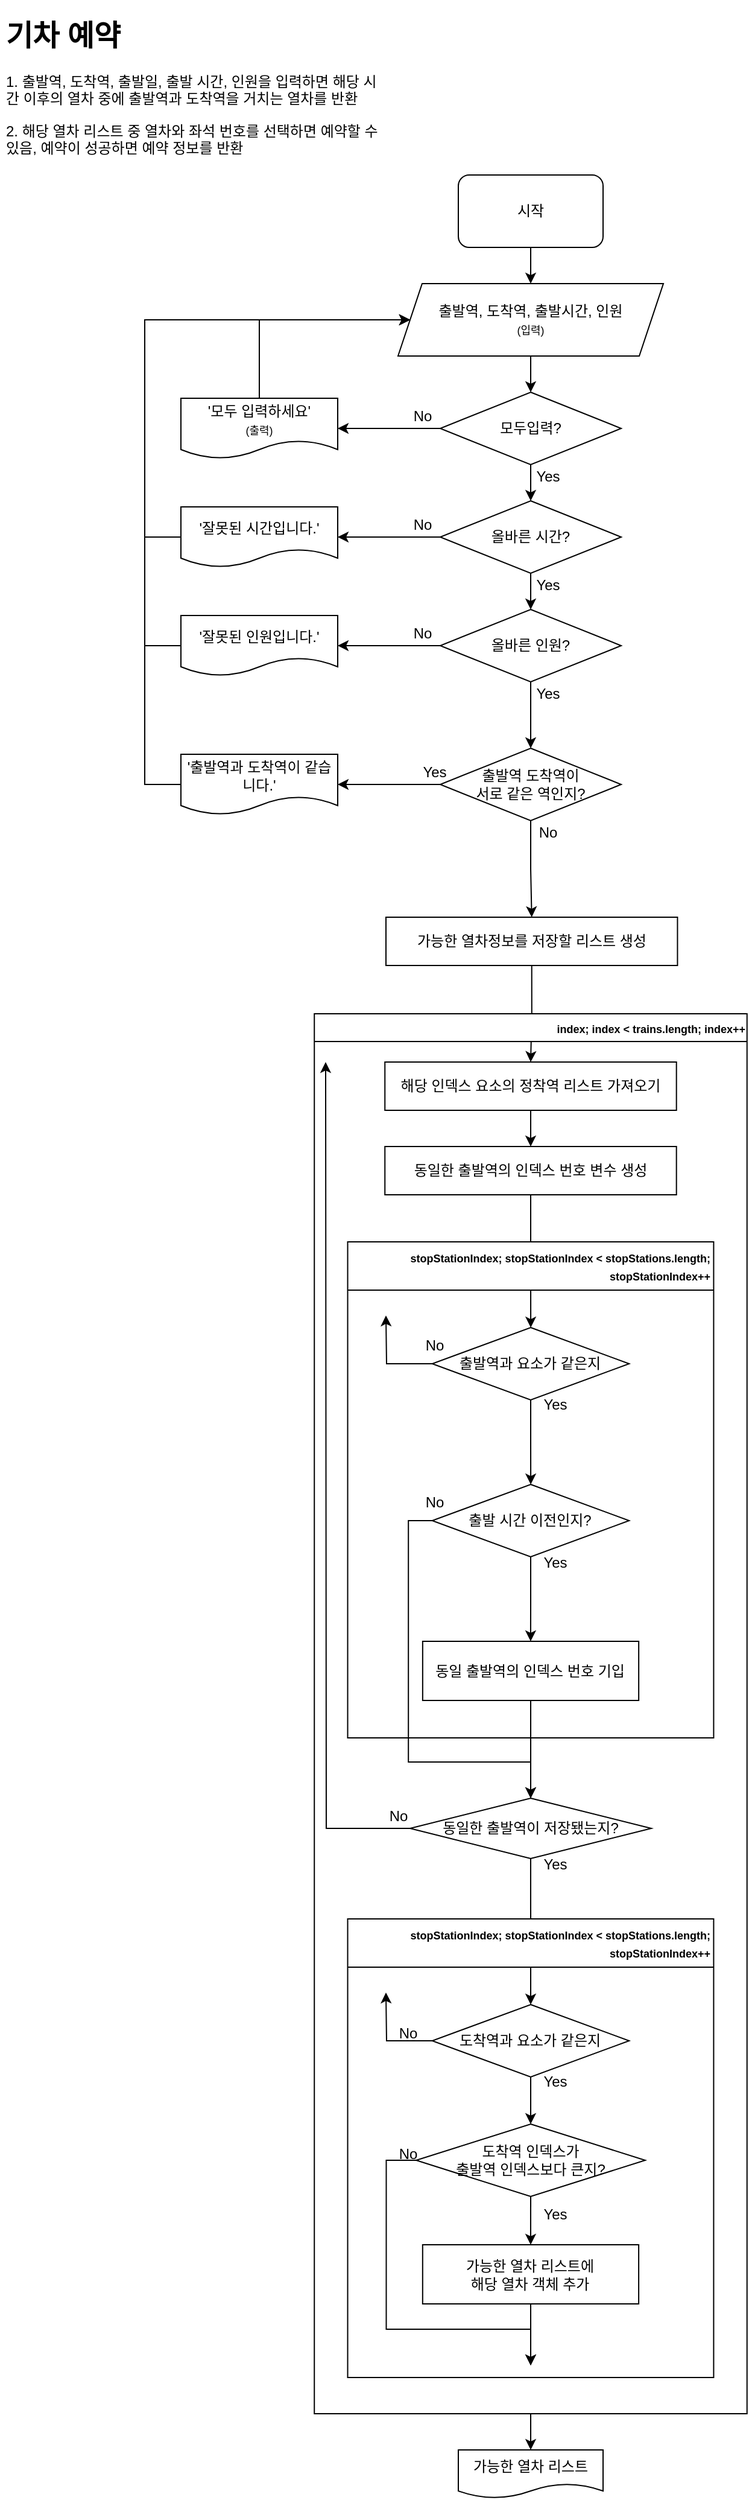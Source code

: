 <mxfile version="21.0.6" type="device"><diagram name="페이지-1" id="JL9LpnAPmojBypNv689l"><mxGraphModel dx="875" dy="478" grid="1" gridSize="10" guides="1" tooltips="1" connect="1" arrows="1" fold="1" page="1" pageScale="1" pageWidth="827" pageHeight="1169" math="0" shadow="0"><root><mxCell id="0"/><mxCell id="1" parent="0"/><mxCell id="W6Fw_XXUEUgdtwbVexgn-1" value="&lt;h1&gt;기차 예약&lt;/h1&gt;&lt;p&gt;1. 출발역, 도착역, 출발일, 출발 시간, 인원을 입력하면&lt;span style=&quot;background-color: initial;&quot;&gt;&amp;nbsp;해당 시간 이후의 열차 중에 출발역과 도착역을 거치는 열차를 반환&amp;nbsp;&lt;/span&gt;&lt;/p&gt;&lt;p&gt;&lt;span style=&quot;background-color: initial;&quot;&gt;2. 해당 열차 리스트 중 열차와 좌석 번호를 선택하면 예약할 수 있음, 예약이 성공하면 예약 정보를 반환&lt;/span&gt;&lt;/p&gt;" style="text;html=1;strokeColor=none;fillColor=none;spacing=5;spacingTop=-20;whiteSpace=wrap;overflow=hidden;rounded=0;" parent="1" vertex="1"><mxGeometry x="50" y="30" width="320" height="140" as="geometry"/></mxCell><mxCell id="n6GaSqYI5XCUVlARB3l3-5" style="edgeStyle=orthogonalEdgeStyle;rounded=0;orthogonalLoop=1;jettySize=auto;html=1;exitX=0.5;exitY=1;exitDx=0;exitDy=0;entryX=0.5;entryY=0;entryDx=0;entryDy=0;" edge="1" parent="1" source="n6GaSqYI5XCUVlARB3l3-1" target="n6GaSqYI5XCUVlARB3l3-2"><mxGeometry relative="1" as="geometry"/></mxCell><mxCell id="n6GaSqYI5XCUVlARB3l3-1" value="시작" style="rounded=1;whiteSpace=wrap;html=1;" vertex="1" parent="1"><mxGeometry x="430" y="165" width="120" height="60" as="geometry"/></mxCell><mxCell id="n6GaSqYI5XCUVlARB3l3-6" style="edgeStyle=orthogonalEdgeStyle;rounded=0;orthogonalLoop=1;jettySize=auto;html=1;exitX=0.5;exitY=1;exitDx=0;exitDy=0;entryX=0.5;entryY=0;entryDx=0;entryDy=0;" edge="1" parent="1" source="n6GaSqYI5XCUVlARB3l3-2" target="n6GaSqYI5XCUVlARB3l3-3"><mxGeometry relative="1" as="geometry"/></mxCell><mxCell id="n6GaSqYI5XCUVlARB3l3-2" value="출발역, 도착역, 출발시간, 인원&lt;br&gt;&lt;font style=&quot;font-size: 9px;&quot;&gt;(입력)&lt;/font&gt;" style="shape=parallelogram;perimeter=parallelogramPerimeter;whiteSpace=wrap;html=1;fixedSize=1;" vertex="1" parent="1"><mxGeometry x="380" y="255" width="220" height="60" as="geometry"/></mxCell><mxCell id="n6GaSqYI5XCUVlARB3l3-9" style="edgeStyle=orthogonalEdgeStyle;rounded=0;orthogonalLoop=1;jettySize=auto;html=1;exitX=0;exitY=0.5;exitDx=0;exitDy=0;entryX=1;entryY=0.5;entryDx=0;entryDy=0;" edge="1" parent="1" source="n6GaSqYI5XCUVlARB3l3-3" target="n6GaSqYI5XCUVlARB3l3-7"><mxGeometry relative="1" as="geometry"/></mxCell><mxCell id="n6GaSqYI5XCUVlARB3l3-17" style="edgeStyle=orthogonalEdgeStyle;rounded=0;orthogonalLoop=1;jettySize=auto;html=1;exitX=0.5;exitY=1;exitDx=0;exitDy=0;entryX=0.5;entryY=0;entryDx=0;entryDy=0;" edge="1" parent="1" source="n6GaSqYI5XCUVlARB3l3-3" target="n6GaSqYI5XCUVlARB3l3-13"><mxGeometry relative="1" as="geometry"/></mxCell><mxCell id="n6GaSqYI5XCUVlARB3l3-3" value="모두입력?" style="rhombus;whiteSpace=wrap;html=1;" vertex="1" parent="1"><mxGeometry x="415" y="345" width="150" height="60" as="geometry"/></mxCell><mxCell id="n6GaSqYI5XCUVlARB3l3-8" style="edgeStyle=orthogonalEdgeStyle;rounded=0;orthogonalLoop=1;jettySize=auto;html=1;exitX=0.5;exitY=0;exitDx=0;exitDy=0;entryX=0;entryY=0.5;entryDx=0;entryDy=0;" edge="1" parent="1" source="n6GaSqYI5XCUVlARB3l3-7" target="n6GaSqYI5XCUVlARB3l3-2"><mxGeometry relative="1" as="geometry"><Array as="points"><mxPoint x="265" y="285"/></Array></mxGeometry></mxCell><mxCell id="n6GaSqYI5XCUVlARB3l3-7" value="'모두 입력하세요'&lt;br&gt;&lt;font style=&quot;font-size: 9px;&quot;&gt;(출력)&lt;/font&gt;" style="shape=document;whiteSpace=wrap;html=1;boundedLbl=1;" vertex="1" parent="1"><mxGeometry x="200" y="350" width="130" height="50" as="geometry"/></mxCell><mxCell id="n6GaSqYI5XCUVlARB3l3-11" value="No" style="text;html=1;align=center;verticalAlign=middle;resizable=0;points=[];autosize=1;strokeColor=none;fillColor=none;" vertex="1" parent="1"><mxGeometry x="380" y="350" width="40" height="30" as="geometry"/></mxCell><mxCell id="n6GaSqYI5XCUVlARB3l3-15" style="edgeStyle=orthogonalEdgeStyle;rounded=0;orthogonalLoop=1;jettySize=auto;html=1;exitX=0;exitY=0.5;exitDx=0;exitDy=0;entryX=1;entryY=0.5;entryDx=0;entryDy=0;" edge="1" parent="1" source="n6GaSqYI5XCUVlARB3l3-13" target="n6GaSqYI5XCUVlARB3l3-14"><mxGeometry relative="1" as="geometry"/></mxCell><mxCell id="n6GaSqYI5XCUVlARB3l3-22" value="" style="edgeStyle=orthogonalEdgeStyle;rounded=0;orthogonalLoop=1;jettySize=auto;html=1;" edge="1" parent="1" source="n6GaSqYI5XCUVlARB3l3-13" target="n6GaSqYI5XCUVlARB3l3-21"><mxGeometry relative="1" as="geometry"/></mxCell><mxCell id="n6GaSqYI5XCUVlARB3l3-13" value="올바른 시간?" style="rhombus;whiteSpace=wrap;html=1;" vertex="1" parent="1"><mxGeometry x="415" y="435" width="150" height="60" as="geometry"/></mxCell><mxCell id="n6GaSqYI5XCUVlARB3l3-16" style="edgeStyle=orthogonalEdgeStyle;rounded=0;orthogonalLoop=1;jettySize=auto;html=1;exitX=0;exitY=0.5;exitDx=0;exitDy=0;entryX=0;entryY=0.5;entryDx=0;entryDy=0;" edge="1" parent="1" source="n6GaSqYI5XCUVlARB3l3-14" target="n6GaSqYI5XCUVlARB3l3-2"><mxGeometry relative="1" as="geometry"><Array as="points"><mxPoint x="170" y="465"/><mxPoint x="170" y="285"/></Array></mxGeometry></mxCell><mxCell id="n6GaSqYI5XCUVlARB3l3-14" value="'잘못된 시간입니다.'" style="shape=document;whiteSpace=wrap;html=1;boundedLbl=1;" vertex="1" parent="1"><mxGeometry x="200" y="440" width="130" height="50" as="geometry"/></mxCell><mxCell id="n6GaSqYI5XCUVlARB3l3-18" value="No" style="text;html=1;align=center;verticalAlign=middle;resizable=0;points=[];autosize=1;strokeColor=none;fillColor=none;" vertex="1" parent="1"><mxGeometry x="380" y="440" width="40" height="30" as="geometry"/></mxCell><mxCell id="n6GaSqYI5XCUVlARB3l3-19" value="Yes" style="text;html=1;align=center;verticalAlign=middle;resizable=0;points=[];autosize=1;strokeColor=none;fillColor=none;" vertex="1" parent="1"><mxGeometry x="484" y="400" width="40" height="30" as="geometry"/></mxCell><mxCell id="n6GaSqYI5XCUVlARB3l3-20" value="Yes" style="text;html=1;align=center;verticalAlign=middle;resizable=0;points=[];autosize=1;strokeColor=none;fillColor=none;" vertex="1" parent="1"><mxGeometry x="484" y="490" width="40" height="30" as="geometry"/></mxCell><mxCell id="n6GaSqYI5XCUVlARB3l3-24" style="edgeStyle=orthogonalEdgeStyle;rounded=0;orthogonalLoop=1;jettySize=auto;html=1;exitX=0;exitY=0.5;exitDx=0;exitDy=0;entryX=1;entryY=0.5;entryDx=0;entryDy=0;" edge="1" parent="1" source="n6GaSqYI5XCUVlARB3l3-21" target="n6GaSqYI5XCUVlARB3l3-23"><mxGeometry relative="1" as="geometry"/></mxCell><mxCell id="n6GaSqYI5XCUVlARB3l3-71" style="edgeStyle=orthogonalEdgeStyle;rounded=0;orthogonalLoop=1;jettySize=auto;html=1;exitX=0.5;exitY=1;exitDx=0;exitDy=0;" edge="1" parent="1" source="n6GaSqYI5XCUVlARB3l3-21" target="n6GaSqYI5XCUVlARB3l3-70"><mxGeometry relative="1" as="geometry"/></mxCell><mxCell id="n6GaSqYI5XCUVlARB3l3-21" value="올바른 인원?" style="rhombus;whiteSpace=wrap;html=1;" vertex="1" parent="1"><mxGeometry x="415" y="525" width="150" height="60" as="geometry"/></mxCell><mxCell id="n6GaSqYI5XCUVlARB3l3-26" style="edgeStyle=orthogonalEdgeStyle;rounded=0;orthogonalLoop=1;jettySize=auto;html=1;exitX=0;exitY=0.5;exitDx=0;exitDy=0;entryX=0;entryY=0.5;entryDx=0;entryDy=0;" edge="1" parent="1" source="n6GaSqYI5XCUVlARB3l3-23" target="n6GaSqYI5XCUVlARB3l3-2"><mxGeometry relative="1" as="geometry"><Array as="points"><mxPoint x="170" y="555"/><mxPoint x="170" y="285"/></Array></mxGeometry></mxCell><mxCell id="n6GaSqYI5XCUVlARB3l3-23" value="'잘못된 인원입니다.'" style="shape=document;whiteSpace=wrap;html=1;boundedLbl=1;" vertex="1" parent="1"><mxGeometry x="200" y="530" width="130" height="50" as="geometry"/></mxCell><mxCell id="n6GaSqYI5XCUVlARB3l3-25" value="No" style="text;html=1;align=center;verticalAlign=middle;resizable=0;points=[];autosize=1;strokeColor=none;fillColor=none;" vertex="1" parent="1"><mxGeometry x="380" y="530" width="40" height="30" as="geometry"/></mxCell><mxCell id="n6GaSqYI5XCUVlARB3l3-29" value="Yes" style="text;html=1;align=center;verticalAlign=middle;resizable=0;points=[];autosize=1;strokeColor=none;fillColor=none;" vertex="1" parent="1"><mxGeometry x="484" y="580" width="40" height="30" as="geometry"/></mxCell><mxCell id="n6GaSqYI5XCUVlARB3l3-45" style="edgeStyle=orthogonalEdgeStyle;rounded=0;orthogonalLoop=1;jettySize=auto;html=1;exitX=0.5;exitY=1;exitDx=0;exitDy=0;entryX=0.5;entryY=0;entryDx=0;entryDy=0;" edge="1" parent="1" source="n6GaSqYI5XCUVlARB3l3-30" target="n6GaSqYI5XCUVlARB3l3-39"><mxGeometry relative="1" as="geometry"/></mxCell><mxCell id="n6GaSqYI5XCUVlARB3l3-30" value="&lt;font style=&quot;font-size: 12px;&quot;&gt;가능한 열차정보를 저장할 리스트 생성&lt;/font&gt;" style="rounded=0;whiteSpace=wrap;html=1;" vertex="1" parent="1"><mxGeometry x="370" y="780" width="241.71" height="40" as="geometry"/></mxCell><mxCell id="n6GaSqYI5XCUVlARB3l3-92" style="edgeStyle=orthogonalEdgeStyle;rounded=0;orthogonalLoop=1;jettySize=auto;html=1;exitX=0.5;exitY=1;exitDx=0;exitDy=0;" edge="1" parent="1" source="n6GaSqYI5XCUVlARB3l3-27" target="n6GaSqYI5XCUVlARB3l3-65"><mxGeometry relative="1" as="geometry"/></mxCell><mxCell id="n6GaSqYI5XCUVlARB3l3-27" value="&lt;font style=&quot;font-size: 9px;&quot;&gt;&lt;span style=&quot;white-space: pre;&quot;&gt;&#9;&lt;/span&gt;&lt;span style=&quot;white-space: pre;&quot;&gt;&#9;&lt;/span&gt;index; index &amp;lt; trains.length; index++&lt;/font&gt;" style="swimlane;whiteSpace=wrap;html=1;align=right;" vertex="1" parent="1"><mxGeometry x="310.62" y="860" width="358.75" height="1160" as="geometry"/></mxCell><mxCell id="n6GaSqYI5XCUVlARB3l3-46" style="edgeStyle=orthogonalEdgeStyle;rounded=0;orthogonalLoop=1;jettySize=auto;html=1;exitX=0.5;exitY=1;exitDx=0;exitDy=0;entryX=0.5;entryY=0;entryDx=0;entryDy=0;" edge="1" parent="n6GaSqYI5XCUVlARB3l3-27" source="n6GaSqYI5XCUVlARB3l3-39" target="n6GaSqYI5XCUVlARB3l3-40"><mxGeometry relative="1" as="geometry"/></mxCell><mxCell id="n6GaSqYI5XCUVlARB3l3-39" value="&lt;font style=&quot;font-size: 12px;&quot;&gt;해당 인덱스 요소의 정착역 리스트 가져오기&lt;/font&gt;" style="rounded=0;whiteSpace=wrap;html=1;" vertex="1" parent="n6GaSqYI5XCUVlARB3l3-27"><mxGeometry x="58.51" y="40" width="241.71" height="40" as="geometry"/></mxCell><mxCell id="n6GaSqYI5XCUVlARB3l3-47" style="edgeStyle=orthogonalEdgeStyle;rounded=0;orthogonalLoop=1;jettySize=auto;html=1;exitX=0.5;exitY=1;exitDx=0;exitDy=0;" edge="1" parent="n6GaSqYI5XCUVlARB3l3-27" source="n6GaSqYI5XCUVlARB3l3-40" target="n6GaSqYI5XCUVlARB3l3-41"><mxGeometry relative="1" as="geometry"/></mxCell><mxCell id="n6GaSqYI5XCUVlARB3l3-40" value="동일한 출발역의 인덱스 번호 변수 생성" style="rounded=0;whiteSpace=wrap;html=1;" vertex="1" parent="n6GaSqYI5XCUVlARB3l3-27"><mxGeometry x="58.51" y="110" width="241.71" height="40" as="geometry"/></mxCell><mxCell id="n6GaSqYI5XCUVlARB3l3-31" value="&lt;div style=&quot;&quot;&gt;&lt;span style=&quot;font-size: 9px; background-color: initial;&quot;&gt;stopStationIndex; stopStationIndex &amp;lt; stopStations.length; stopStationIndex++&lt;/span&gt;&lt;/div&gt;" style="swimlane;whiteSpace=wrap;html=1;startSize=40;align=right;" vertex="1" parent="n6GaSqYI5XCUVlARB3l3-27"><mxGeometry x="27.64" y="189" width="303.44" height="411" as="geometry"/></mxCell><mxCell id="n6GaSqYI5XCUVlARB3l3-44" style="edgeStyle=orthogonalEdgeStyle;rounded=0;orthogonalLoop=1;jettySize=auto;html=1;exitX=0;exitY=0.5;exitDx=0;exitDy=0;" edge="1" parent="n6GaSqYI5XCUVlARB3l3-31" source="n6GaSqYI5XCUVlARB3l3-41"><mxGeometry relative="1" as="geometry"><mxPoint x="31.73" y="61" as="targetPoint"/></mxGeometry></mxCell><mxCell id="n6GaSqYI5XCUVlARB3l3-78" style="edgeStyle=orthogonalEdgeStyle;rounded=0;orthogonalLoop=1;jettySize=auto;html=1;exitX=0.5;exitY=1;exitDx=0;exitDy=0;" edge="1" parent="n6GaSqYI5XCUVlARB3l3-31" source="n6GaSqYI5XCUVlARB3l3-41" target="n6GaSqYI5XCUVlARB3l3-67"><mxGeometry relative="1" as="geometry"/></mxCell><mxCell id="n6GaSqYI5XCUVlARB3l3-41" value="출발역과 요소가 같은지" style="rhombus;whiteSpace=wrap;html=1;" vertex="1" parent="n6GaSqYI5XCUVlARB3l3-31"><mxGeometry x="70.1" y="71" width="163.27" height="60" as="geometry"/></mxCell><mxCell id="n6GaSqYI5XCUVlARB3l3-82" style="edgeStyle=orthogonalEdgeStyle;rounded=0;orthogonalLoop=1;jettySize=auto;html=1;exitX=0.5;exitY=1;exitDx=0;exitDy=0;" edge="1" parent="n6GaSqYI5XCUVlARB3l3-31" source="n6GaSqYI5XCUVlARB3l3-42"><mxGeometry relative="1" as="geometry"><mxPoint x="151.74" y="461" as="targetPoint"/></mxGeometry></mxCell><mxCell id="n6GaSqYI5XCUVlARB3l3-42" value="동일 출발역의 인덱스 번호 기입" style="rounded=0;whiteSpace=wrap;html=1;" vertex="1" parent="n6GaSqYI5XCUVlARB3l3-31"><mxGeometry x="62.17" y="331" width="179.14" height="49" as="geometry"/></mxCell><mxCell id="n6GaSqYI5XCUVlARB3l3-79" style="edgeStyle=orthogonalEdgeStyle;rounded=0;orthogonalLoop=1;jettySize=auto;html=1;exitX=0.5;exitY=1;exitDx=0;exitDy=0;" edge="1" parent="n6GaSqYI5XCUVlARB3l3-31" source="n6GaSqYI5XCUVlARB3l3-67" target="n6GaSqYI5XCUVlARB3l3-42"><mxGeometry relative="1" as="geometry"/></mxCell><mxCell id="n6GaSqYI5XCUVlARB3l3-67" value="출발 시간 이전인지?" style="rhombus;whiteSpace=wrap;html=1;" vertex="1" parent="n6GaSqYI5XCUVlARB3l3-31"><mxGeometry x="70.09" y="201" width="163.27" height="60" as="geometry"/></mxCell><mxCell id="n6GaSqYI5XCUVlARB3l3-80" value="No" style="text;html=1;align=center;verticalAlign=middle;resizable=0;points=[];autosize=1;strokeColor=none;fillColor=none;" vertex="1" parent="n6GaSqYI5XCUVlARB3l3-31"><mxGeometry x="51.74" y="71" width="40" height="30" as="geometry"/></mxCell><mxCell id="n6GaSqYI5XCUVlARB3l3-81" value="No" style="text;html=1;align=center;verticalAlign=middle;resizable=0;points=[];autosize=1;strokeColor=none;fillColor=none;" vertex="1" parent="n6GaSqYI5XCUVlARB3l3-31"><mxGeometry x="51.74" y="201" width="40" height="30" as="geometry"/></mxCell><mxCell id="n6GaSqYI5XCUVlARB3l3-83" value="Yes" style="text;html=1;align=center;verticalAlign=middle;resizable=0;points=[];autosize=1;strokeColor=none;fillColor=none;" vertex="1" parent="n6GaSqYI5XCUVlARB3l3-31"><mxGeometry x="151.74" y="120" width="40" height="30" as="geometry"/></mxCell><mxCell id="n6GaSqYI5XCUVlARB3l3-84" value="Yes" style="text;html=1;align=center;verticalAlign=middle;resizable=0;points=[];autosize=1;strokeColor=none;fillColor=none;" vertex="1" parent="n6GaSqYI5XCUVlARB3l3-31"><mxGeometry x="151.74" y="251" width="40" height="30" as="geometry"/></mxCell><mxCell id="n6GaSqYI5XCUVlARB3l3-49" style="edgeStyle=orthogonalEdgeStyle;rounded=0;orthogonalLoop=1;jettySize=auto;html=1;" edge="1" parent="n6GaSqYI5XCUVlARB3l3-27" source="n6GaSqYI5XCUVlARB3l3-48"><mxGeometry relative="1" as="geometry"><mxPoint x="9.37" y="40" as="targetPoint"/></mxGeometry></mxCell><mxCell id="n6GaSqYI5XCUVlARB3l3-87" style="edgeStyle=orthogonalEdgeStyle;rounded=0;orthogonalLoop=1;jettySize=auto;html=1;exitX=0.5;exitY=1;exitDx=0;exitDy=0;entryX=0.5;entryY=0;entryDx=0;entryDy=0;" edge="1" parent="n6GaSqYI5XCUVlARB3l3-27" source="n6GaSqYI5XCUVlARB3l3-48" target="n6GaSqYI5XCUVlARB3l3-54"><mxGeometry relative="1" as="geometry"/></mxCell><mxCell id="n6GaSqYI5XCUVlARB3l3-48" value="동일한 출발역이 저장됐는지?" style="rhombus;whiteSpace=wrap;html=1;" vertex="1" parent="n6GaSqYI5XCUVlARB3l3-27"><mxGeometry x="79.36" y="650" width="200" height="50" as="geometry"/></mxCell><mxCell id="n6GaSqYI5XCUVlARB3l3-51" value="&lt;div style=&quot;&quot;&gt;&lt;span style=&quot;font-size: 9px; background-color: initial;&quot;&gt;stopStationIndex; stopStationIndex &amp;lt; stopStations.length; stopStationIndex++&lt;/span&gt;&lt;/div&gt;" style="swimlane;whiteSpace=wrap;html=1;startSize=40;align=right;" vertex="1" parent="n6GaSqYI5XCUVlARB3l3-27"><mxGeometry x="27.64" y="750" width="303.44" height="380" as="geometry"/></mxCell><mxCell id="n6GaSqYI5XCUVlARB3l3-53" style="edgeStyle=orthogonalEdgeStyle;rounded=0;orthogonalLoop=1;jettySize=auto;html=1;exitX=0;exitY=0.5;exitDx=0;exitDy=0;" edge="1" parent="n6GaSqYI5XCUVlARB3l3-51" source="n6GaSqYI5XCUVlARB3l3-54"><mxGeometry relative="1" as="geometry"><mxPoint x="31.73" y="61" as="targetPoint"/></mxGeometry></mxCell><mxCell id="n6GaSqYI5XCUVlARB3l3-58" style="edgeStyle=orthogonalEdgeStyle;rounded=0;orthogonalLoop=1;jettySize=auto;html=1;exitX=0.5;exitY=1;exitDx=0;exitDy=0;entryX=0.5;entryY=0;entryDx=0;entryDy=0;" edge="1" parent="n6GaSqYI5XCUVlARB3l3-51" source="n6GaSqYI5XCUVlARB3l3-54" target="n6GaSqYI5XCUVlARB3l3-56"><mxGeometry relative="1" as="geometry"/></mxCell><mxCell id="n6GaSqYI5XCUVlARB3l3-54" value="도착역과 요소가 같은지" style="rhombus;whiteSpace=wrap;html=1;" vertex="1" parent="n6GaSqYI5XCUVlARB3l3-51"><mxGeometry x="70.1" y="71" width="163.27" height="60" as="geometry"/></mxCell><mxCell id="n6GaSqYI5XCUVlARB3l3-57" style="edgeStyle=orthogonalEdgeStyle;rounded=0;orthogonalLoop=1;jettySize=auto;html=1;exitX=0;exitY=0.5;exitDx=0;exitDy=0;" edge="1" parent="n6GaSqYI5XCUVlARB3l3-51" source="n6GaSqYI5XCUVlARB3l3-56"><mxGeometry relative="1" as="geometry"><mxPoint x="151.74" y="370" as="targetPoint"/><Array as="points"><mxPoint x="32" y="200"/><mxPoint x="32" y="340"/><mxPoint x="152" y="340"/></Array></mxGeometry></mxCell><mxCell id="n6GaSqYI5XCUVlARB3l3-61" style="edgeStyle=orthogonalEdgeStyle;rounded=0;orthogonalLoop=1;jettySize=auto;html=1;exitX=0.5;exitY=1;exitDx=0;exitDy=0;entryX=0.5;entryY=0;entryDx=0;entryDy=0;" edge="1" parent="n6GaSqYI5XCUVlARB3l3-51" source="n6GaSqYI5XCUVlARB3l3-56" target="n6GaSqYI5XCUVlARB3l3-59"><mxGeometry relative="1" as="geometry"/></mxCell><mxCell id="n6GaSqYI5XCUVlARB3l3-56" value="도착역 인덱스가 &lt;br&gt;출발역 인덱스보다 큰지?" style="rhombus;whiteSpace=wrap;html=1;" vertex="1" parent="n6GaSqYI5XCUVlARB3l3-51"><mxGeometry x="56.78" y="170" width="189.9" height="60" as="geometry"/></mxCell><mxCell id="n6GaSqYI5XCUVlARB3l3-95" style="edgeStyle=orthogonalEdgeStyle;rounded=0;orthogonalLoop=1;jettySize=auto;html=1;exitX=0.5;exitY=1;exitDx=0;exitDy=0;" edge="1" parent="n6GaSqYI5XCUVlARB3l3-51" source="n6GaSqYI5XCUVlARB3l3-59"><mxGeometry relative="1" as="geometry"><mxPoint x="151.74" y="370" as="targetPoint"/></mxGeometry></mxCell><mxCell id="n6GaSqYI5XCUVlARB3l3-59" value="가능한 열차 리스트에&lt;br&gt;해당 열차 객체 추가" style="rounded=0;whiteSpace=wrap;html=1;" vertex="1" parent="n6GaSqYI5XCUVlARB3l3-51"><mxGeometry x="62.15" y="270" width="179.14" height="49" as="geometry"/></mxCell><mxCell id="n6GaSqYI5XCUVlARB3l3-88" value="Yes" style="text;html=1;align=center;verticalAlign=middle;resizable=0;points=[];autosize=1;strokeColor=none;fillColor=none;" vertex="1" parent="n6GaSqYI5XCUVlARB3l3-51"><mxGeometry x="151.74" y="120" width="40" height="30" as="geometry"/></mxCell><mxCell id="n6GaSqYI5XCUVlARB3l3-89" value="No" style="text;html=1;align=center;verticalAlign=middle;resizable=0;points=[];autosize=1;strokeColor=none;fillColor=none;" vertex="1" parent="n6GaSqYI5XCUVlARB3l3-51"><mxGeometry x="30.1" y="80" width="40" height="30" as="geometry"/></mxCell><mxCell id="n6GaSqYI5XCUVlARB3l3-93" value="Yes" style="text;html=1;align=center;verticalAlign=middle;resizable=0;points=[];autosize=1;strokeColor=none;fillColor=none;" vertex="1" parent="n6GaSqYI5XCUVlARB3l3-51"><mxGeometry x="151.74" y="230" width="40" height="30" as="geometry"/></mxCell><mxCell id="n6GaSqYI5XCUVlARB3l3-94" value="No" style="text;html=1;align=center;verticalAlign=middle;resizable=0;points=[];autosize=1;strokeColor=none;fillColor=none;" vertex="1" parent="n6GaSqYI5XCUVlARB3l3-51"><mxGeometry x="30.1" y="180" width="40" height="30" as="geometry"/></mxCell><mxCell id="n6GaSqYI5XCUVlARB3l3-69" style="edgeStyle=orthogonalEdgeStyle;rounded=0;orthogonalLoop=1;jettySize=auto;html=1;exitX=0;exitY=0.5;exitDx=0;exitDy=0;entryX=0.5;entryY=0;entryDx=0;entryDy=0;" edge="1" parent="n6GaSqYI5XCUVlARB3l3-27" source="n6GaSqYI5XCUVlARB3l3-67" target="n6GaSqYI5XCUVlARB3l3-48"><mxGeometry relative="1" as="geometry"><Array as="points"><mxPoint x="78" y="420"/><mxPoint x="78" y="620"/><mxPoint x="179" y="620"/></Array></mxGeometry></mxCell><mxCell id="n6GaSqYI5XCUVlARB3l3-85" value="Yes" style="text;html=1;align=center;verticalAlign=middle;resizable=0;points=[];autosize=1;strokeColor=none;fillColor=none;" vertex="1" parent="n6GaSqYI5XCUVlARB3l3-27"><mxGeometry x="179.38" y="690" width="40" height="30" as="geometry"/></mxCell><mxCell id="n6GaSqYI5XCUVlARB3l3-86" value="No" style="text;html=1;align=center;verticalAlign=middle;resizable=0;points=[];autosize=1;strokeColor=none;fillColor=none;" vertex="1" parent="n6GaSqYI5XCUVlARB3l3-27"><mxGeometry x="49.38" y="650" width="40" height="30" as="geometry"/></mxCell><mxCell id="n6GaSqYI5XCUVlARB3l3-65" value="가능한 열차 리스트" style="shape=document;whiteSpace=wrap;html=1;boundedLbl=1;" vertex="1" parent="1"><mxGeometry x="430" y="2050" width="120" height="40" as="geometry"/></mxCell><mxCell id="n6GaSqYI5XCUVlARB3l3-72" value="" style="edgeStyle=orthogonalEdgeStyle;rounded=0;orthogonalLoop=1;jettySize=auto;html=1;" edge="1" parent="1" source="n6GaSqYI5XCUVlARB3l3-70" target="n6GaSqYI5XCUVlARB3l3-30"><mxGeometry relative="1" as="geometry"/></mxCell><mxCell id="n6GaSqYI5XCUVlARB3l3-74" style="edgeStyle=orthogonalEdgeStyle;rounded=0;orthogonalLoop=1;jettySize=auto;html=1;exitX=0;exitY=0.5;exitDx=0;exitDy=0;" edge="1" parent="1" source="n6GaSqYI5XCUVlARB3l3-70" target="n6GaSqYI5XCUVlARB3l3-73"><mxGeometry relative="1" as="geometry"/></mxCell><mxCell id="n6GaSqYI5XCUVlARB3l3-70" value="출발역 도착역이&lt;br&gt;서로 같은 역인지?" style="rhombus;whiteSpace=wrap;html=1;" vertex="1" parent="1"><mxGeometry x="415" y="640" width="150" height="60" as="geometry"/></mxCell><mxCell id="n6GaSqYI5XCUVlARB3l3-77" style="edgeStyle=orthogonalEdgeStyle;rounded=0;orthogonalLoop=1;jettySize=auto;html=1;exitX=0;exitY=0.5;exitDx=0;exitDy=0;entryX=0;entryY=0.5;entryDx=0;entryDy=0;" edge="1" parent="1" source="n6GaSqYI5XCUVlARB3l3-73" target="n6GaSqYI5XCUVlARB3l3-2"><mxGeometry relative="1" as="geometry"><Array as="points"><mxPoint x="170" y="670"/><mxPoint x="170" y="285"/></Array></mxGeometry></mxCell><mxCell id="n6GaSqYI5XCUVlARB3l3-73" value="'출발역과 도착역이 같습니다.'" style="shape=document;whiteSpace=wrap;html=1;boundedLbl=1;" vertex="1" parent="1"><mxGeometry x="200" y="645" width="130" height="50" as="geometry"/></mxCell><mxCell id="n6GaSqYI5XCUVlARB3l3-75" value="Yes" style="text;html=1;align=center;verticalAlign=middle;resizable=0;points=[];autosize=1;strokeColor=none;fillColor=none;" vertex="1" parent="1"><mxGeometry x="389.99" y="645" width="40" height="30" as="geometry"/></mxCell><mxCell id="n6GaSqYI5XCUVlARB3l3-76" value="No" style="text;html=1;align=center;verticalAlign=middle;resizable=0;points=[];autosize=1;strokeColor=none;fillColor=none;" vertex="1" parent="1"><mxGeometry x="484" y="695" width="40" height="30" as="geometry"/></mxCell></root></mxGraphModel></diagram></mxfile>
